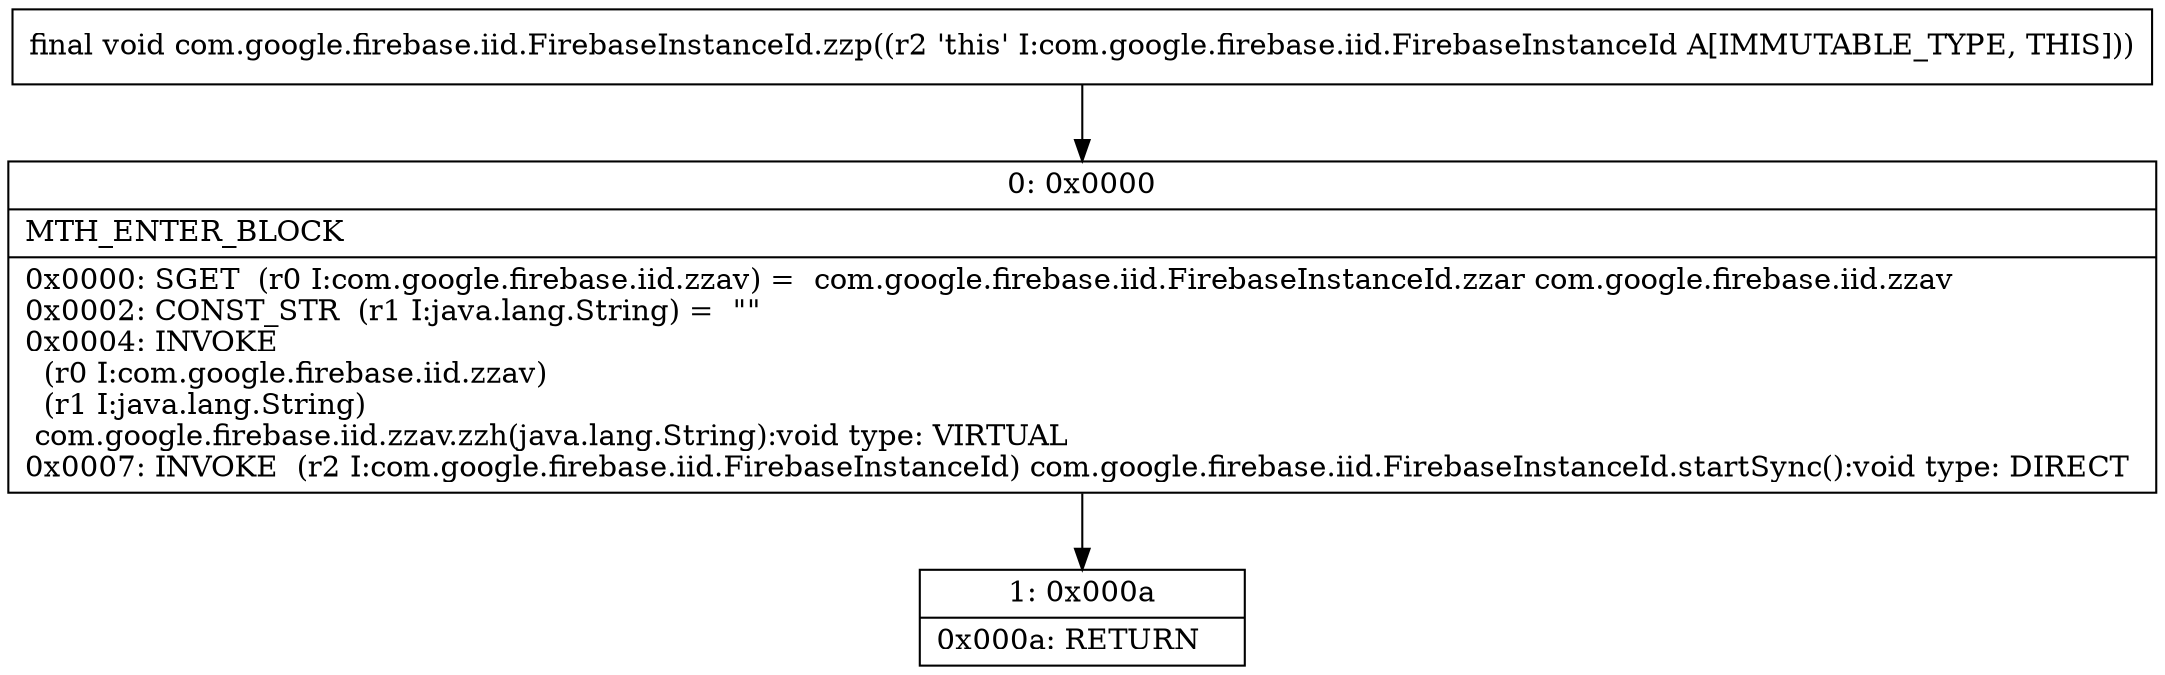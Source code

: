 digraph "CFG forcom.google.firebase.iid.FirebaseInstanceId.zzp()V" {
Node_0 [shape=record,label="{0\:\ 0x0000|MTH_ENTER_BLOCK\l|0x0000: SGET  (r0 I:com.google.firebase.iid.zzav) =  com.google.firebase.iid.FirebaseInstanceId.zzar com.google.firebase.iid.zzav \l0x0002: CONST_STR  (r1 I:java.lang.String) =  \"\" \l0x0004: INVOKE  \l  (r0 I:com.google.firebase.iid.zzav)\l  (r1 I:java.lang.String)\l com.google.firebase.iid.zzav.zzh(java.lang.String):void type: VIRTUAL \l0x0007: INVOKE  (r2 I:com.google.firebase.iid.FirebaseInstanceId) com.google.firebase.iid.FirebaseInstanceId.startSync():void type: DIRECT \l}"];
Node_1 [shape=record,label="{1\:\ 0x000a|0x000a: RETURN   \l}"];
MethodNode[shape=record,label="{final void com.google.firebase.iid.FirebaseInstanceId.zzp((r2 'this' I:com.google.firebase.iid.FirebaseInstanceId A[IMMUTABLE_TYPE, THIS])) }"];
MethodNode -> Node_0;
Node_0 -> Node_1;
}

